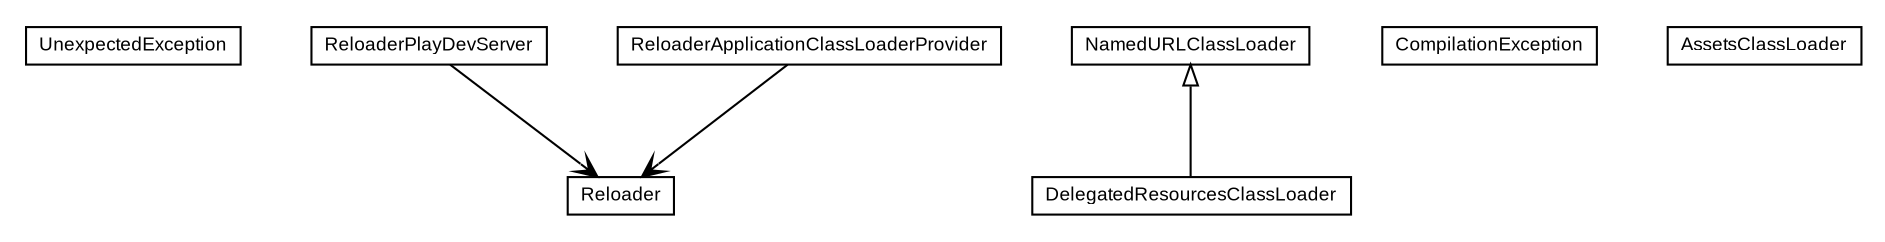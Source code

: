 #!/usr/local/bin/dot
#
# Class diagram 
# Generated by UMLGraph version R5_6-24-gf6e263 (http://www.umlgraph.org/)
#

digraph G {
	edge [fontname="arial",fontsize=10,labelfontname="arial",labelfontsize=10];
	node [fontname="arial",fontsize=10,shape=plaintext];
	nodesep=0.25;
	ranksep=0.5;
	// com.google.code.play2.provider.play23.run.UnexpectedException
	c33 [label=<<table title="com.google.code.play2.provider.play23.run.UnexpectedException" border="0" cellborder="1" cellspacing="0" cellpadding="2" port="p" href="./UnexpectedException.html">
		<tr><td><table border="0" cellspacing="0" cellpadding="1">
<tr><td align="center" balign="center"> UnexpectedException </td></tr>
		</table></td></tr>
		</table>>, URL="./UnexpectedException.html", fontname="arial", fontcolor="black", fontsize=9.0];
	// com.google.code.play2.provider.play23.run.ReloaderPlayDevServer
	c34 [label=<<table title="com.google.code.play2.provider.play23.run.ReloaderPlayDevServer" border="0" cellborder="1" cellspacing="0" cellpadding="2" port="p" href="./ReloaderPlayDevServer.html">
		<tr><td><table border="0" cellspacing="0" cellpadding="1">
<tr><td align="center" balign="center"> ReloaderPlayDevServer </td></tr>
		</table></td></tr>
		</table>>, URL="./ReloaderPlayDevServer.html", fontname="arial", fontcolor="black", fontsize=9.0];
	// com.google.code.play2.provider.play23.run.ReloaderApplicationClassLoaderProvider
	c35 [label=<<table title="com.google.code.play2.provider.play23.run.ReloaderApplicationClassLoaderProvider" border="0" cellborder="1" cellspacing="0" cellpadding="2" port="p" href="./ReloaderApplicationClassLoaderProvider.html">
		<tr><td><table border="0" cellspacing="0" cellpadding="1">
<tr><td align="center" balign="center"> ReloaderApplicationClassLoaderProvider </td></tr>
		</table></td></tr>
		</table>>, URL="./ReloaderApplicationClassLoaderProvider.html", fontname="arial", fontcolor="black", fontsize=9.0];
	// com.google.code.play2.provider.play23.run.Reloader
	c36 [label=<<table title="com.google.code.play2.provider.play23.run.Reloader" border="0" cellborder="1" cellspacing="0" cellpadding="2" port="p" href="./Reloader.html">
		<tr><td><table border="0" cellspacing="0" cellpadding="1">
<tr><td align="center" balign="center"> Reloader </td></tr>
		</table></td></tr>
		</table>>, URL="./Reloader.html", fontname="arial", fontcolor="black", fontsize=9.0];
	// com.google.code.play2.provider.play23.run.NamedURLClassLoader
	c37 [label=<<table title="com.google.code.play2.provider.play23.run.NamedURLClassLoader" border="0" cellborder="1" cellspacing="0" cellpadding="2" port="p" href="./NamedURLClassLoader.html">
		<tr><td><table border="0" cellspacing="0" cellpadding="1">
<tr><td align="center" balign="center"> NamedURLClassLoader </td></tr>
		</table></td></tr>
		</table>>, URL="./NamedURLClassLoader.html", fontname="arial", fontcolor="black", fontsize=9.0];
	// com.google.code.play2.provider.play23.run.DelegatedResourcesClassLoader
	c38 [label=<<table title="com.google.code.play2.provider.play23.run.DelegatedResourcesClassLoader" border="0" cellborder="1" cellspacing="0" cellpadding="2" port="p" href="./DelegatedResourcesClassLoader.html">
		<tr><td><table border="0" cellspacing="0" cellpadding="1">
<tr><td align="center" balign="center"> DelegatedResourcesClassLoader </td></tr>
		</table></td></tr>
		</table>>, URL="./DelegatedResourcesClassLoader.html", fontname="arial", fontcolor="black", fontsize=9.0];
	// com.google.code.play2.provider.play23.run.CompilationException
	c39 [label=<<table title="com.google.code.play2.provider.play23.run.CompilationException" border="0" cellborder="1" cellspacing="0" cellpadding="2" port="p" href="./CompilationException.html">
		<tr><td><table border="0" cellspacing="0" cellpadding="1">
<tr><td align="center" balign="center"> CompilationException </td></tr>
		</table></td></tr>
		</table>>, URL="./CompilationException.html", fontname="arial", fontcolor="black", fontsize=9.0];
	// com.google.code.play2.provider.play23.run.AssetsClassLoader
	c40 [label=<<table title="com.google.code.play2.provider.play23.run.AssetsClassLoader" border="0" cellborder="1" cellspacing="0" cellpadding="2" port="p" href="./AssetsClassLoader.html">
		<tr><td><table border="0" cellspacing="0" cellpadding="1">
<tr><td align="center" balign="center"> AssetsClassLoader </td></tr>
		</table></td></tr>
		</table>>, URL="./AssetsClassLoader.html", fontname="arial", fontcolor="black", fontsize=9.0];
	//com.google.code.play2.provider.play23.run.DelegatedResourcesClassLoader extends com.google.code.play2.provider.play23.run.NamedURLClassLoader
	c37:p -> c38:p [dir=back,arrowtail=empty];
	// com.google.code.play2.provider.play23.run.ReloaderPlayDevServer NAVASSOC com.google.code.play2.provider.play23.run.Reloader
	c34:p -> c36:p [taillabel="", label="", headlabel="", fontname="arial", fontcolor="black", fontsize=10.0, color="black", arrowhead=open];
	// com.google.code.play2.provider.play23.run.ReloaderApplicationClassLoaderProvider NAVASSOC com.google.code.play2.provider.play23.run.Reloader
	c35:p -> c36:p [taillabel="", label="", headlabel="", fontname="arial", fontcolor="black", fontsize=10.0, color="black", arrowhead=open];
}

